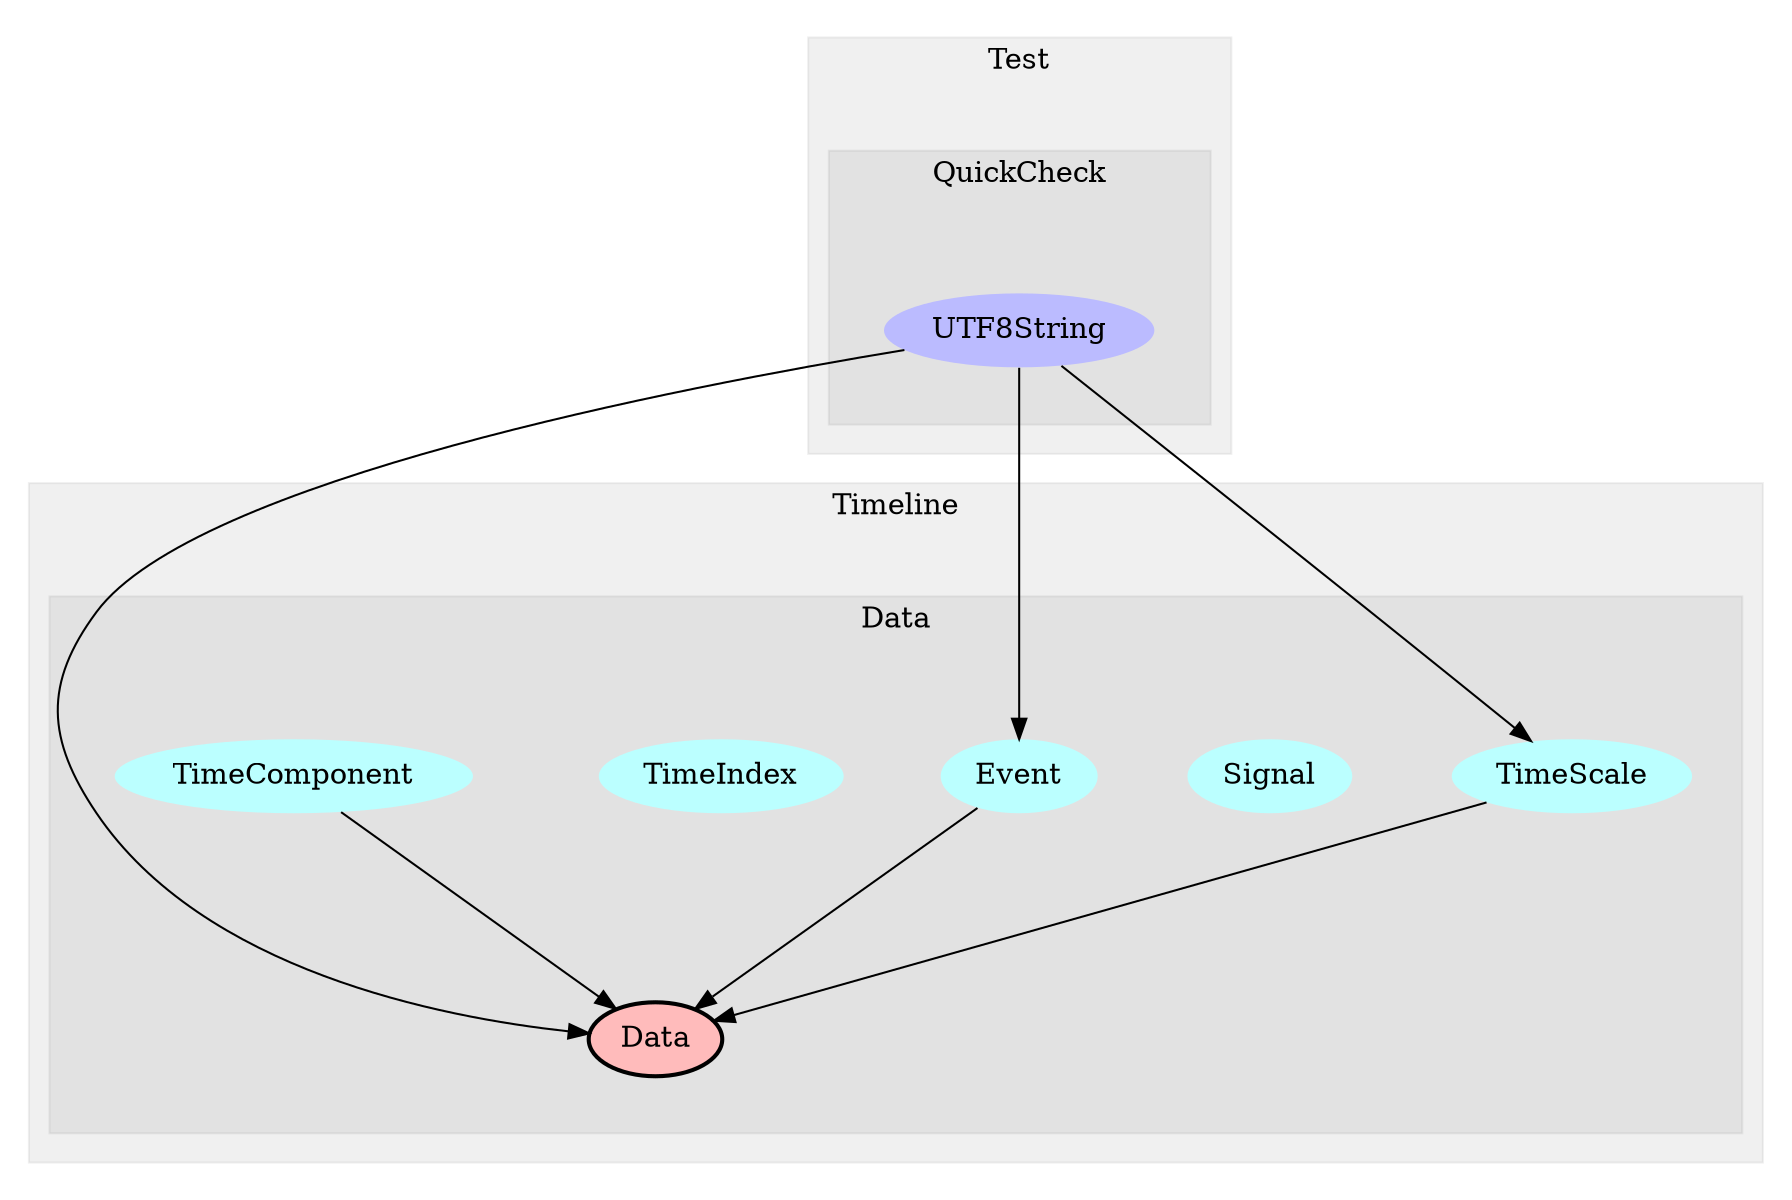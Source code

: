 digraph Modules {
size="12,8";
ratio="fill";
subgraph cluster_0 {
label="Test";
color="#0000000F";
style="filled";
subgraph cluster_1 {
label="QuickCheck";
color="#0000000F";
style="filled";
u0[label="UTF8String",style="filled",fillcolor="#bbbbff",penwidth="0"];

}

}
subgraph cluster_2 {
label="Timeline";
color="#0000000F";
style="filled";
subgraph cluster_3 {
label="Data";
color="#0000000F";
style="filled";
u6[label="Data",style="filled,bold",fillcolor="#ffbbbb"];
u1[label="TimeScale",style="filled",fillcolor="#bbffff",penwidth="0"];
u2[label="Signal",style="filled",fillcolor="#bbffff",penwidth="0"];
u3[label="Event",style="filled",fillcolor="#bbffff",penwidth="0"];
u4[label="TimeIndex",style="filled",fillcolor="#bbffff",penwidth="0"];
u5[label="TimeComponent",style="filled",fillcolor="#bbffff",penwidth="0"];

}

}
u0 -> u1;
u0 -> u3;
u0 -> u6;
u1 -> u6;
u3 -> u6;
u5 -> u6;

}

